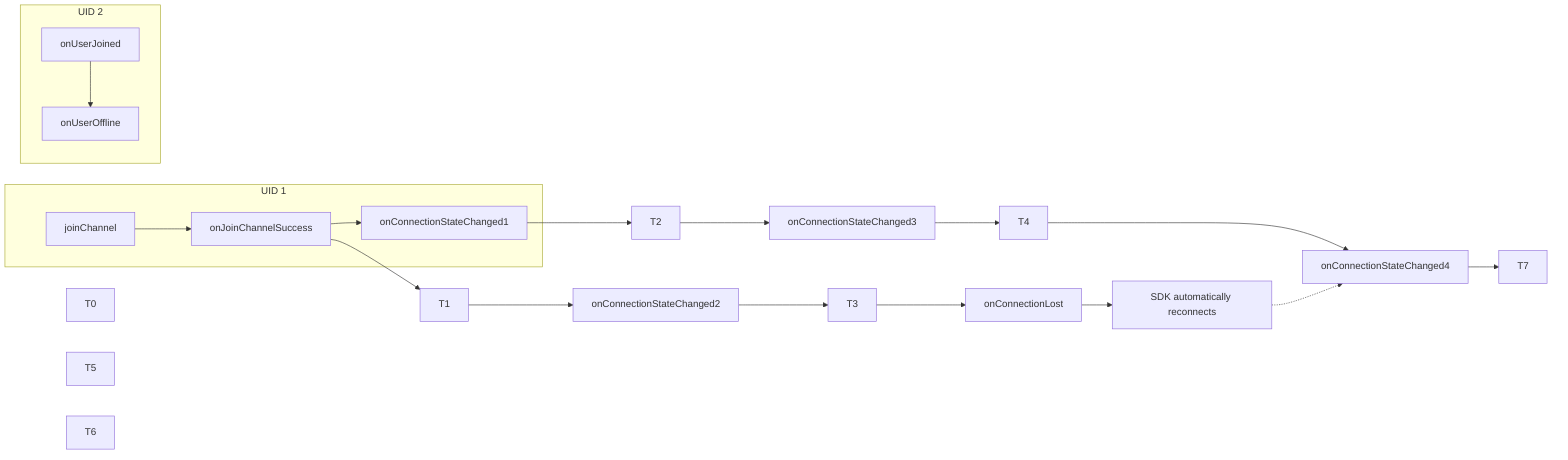 flowchart LR
  subgraph "UID 1"
    joinChannel --> onJoinChannelSuccess --> onConnectionStateChanged1
  end

  subgraph "UID 2"
    onUserJoined --> onUserOffline
  end

  onJoinChannelSuccess --> T1
  T1 --> onConnectionStateChanged2
  onConnectionStateChanged1 --> T2
  T2 --> onConnectionStateChanged3
  onConnectionStateChanged2 --> T3
  onConnectionStateChanged3 --> T4
  T3 --> onConnectionLost --> reconnection["SDK automatically reconnects"]
  T4 --> onConnectionStateChanged4
  reconnection -.-> onConnectionStateChanged4
  onConnectionStateChanged4 --> T7

  T0["T0"]
  T1["T1"]
  T2["T2"]
  T3["T3"]
  T4["T4"]
  T5["T5"]
  T6["T6"]
  T7["T7"]